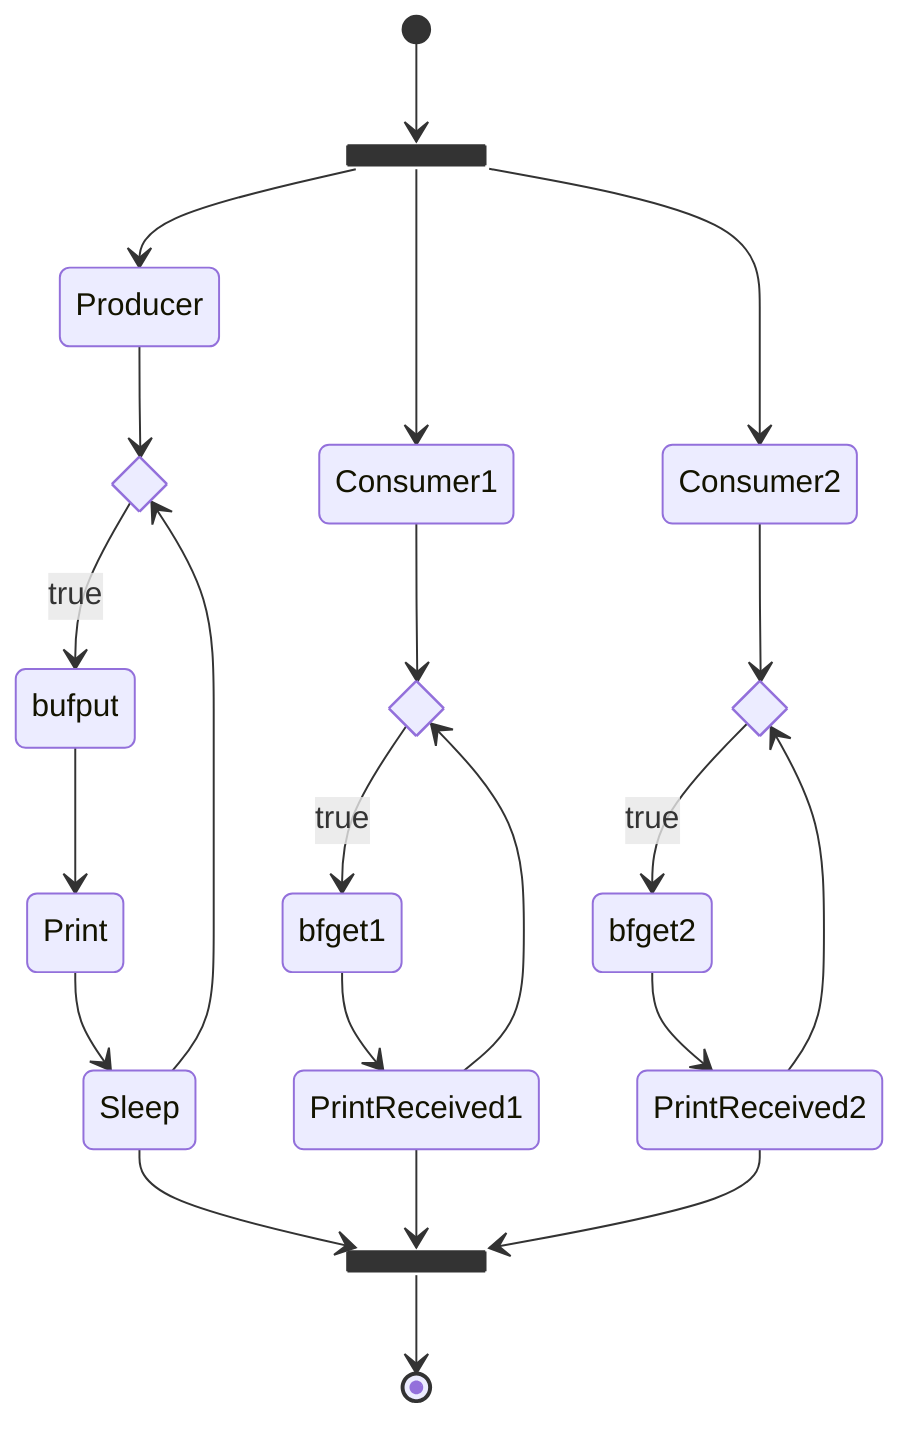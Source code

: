 stateDiagram-v2
    state join_state <<join>>
    state if_state <<choice>>
    state if_state2 <<choice>>
    state if_state3 <<choice>>

    state fork_state <<fork>>
        [*] --> fork_state
        fork_state --> Producer
        Producer --> if_state
        if_state --> bufput : true
        bufput --> Print
        Print --> Sleep
        Sleep --> if_state
        Sleep --> join_state

        fork_state --> Consumer1
        Consumer1 --> if_state2
        if_state2 --> bfget1 : true
        bfget1 --> PrintReceived1
        PrintReceived1 --> if_state2
        PrintReceived1 --> join_state

        fork_state --> Consumer2
        Consumer2 --> if_state3
        if_state3 --> bfget2 : true
        bfget2 --> PrintReceived2
        PrintReceived2 --> if_state3
        PrintReceived2 --> join_state

    state join_state <<join>>
        join_state --> [*]